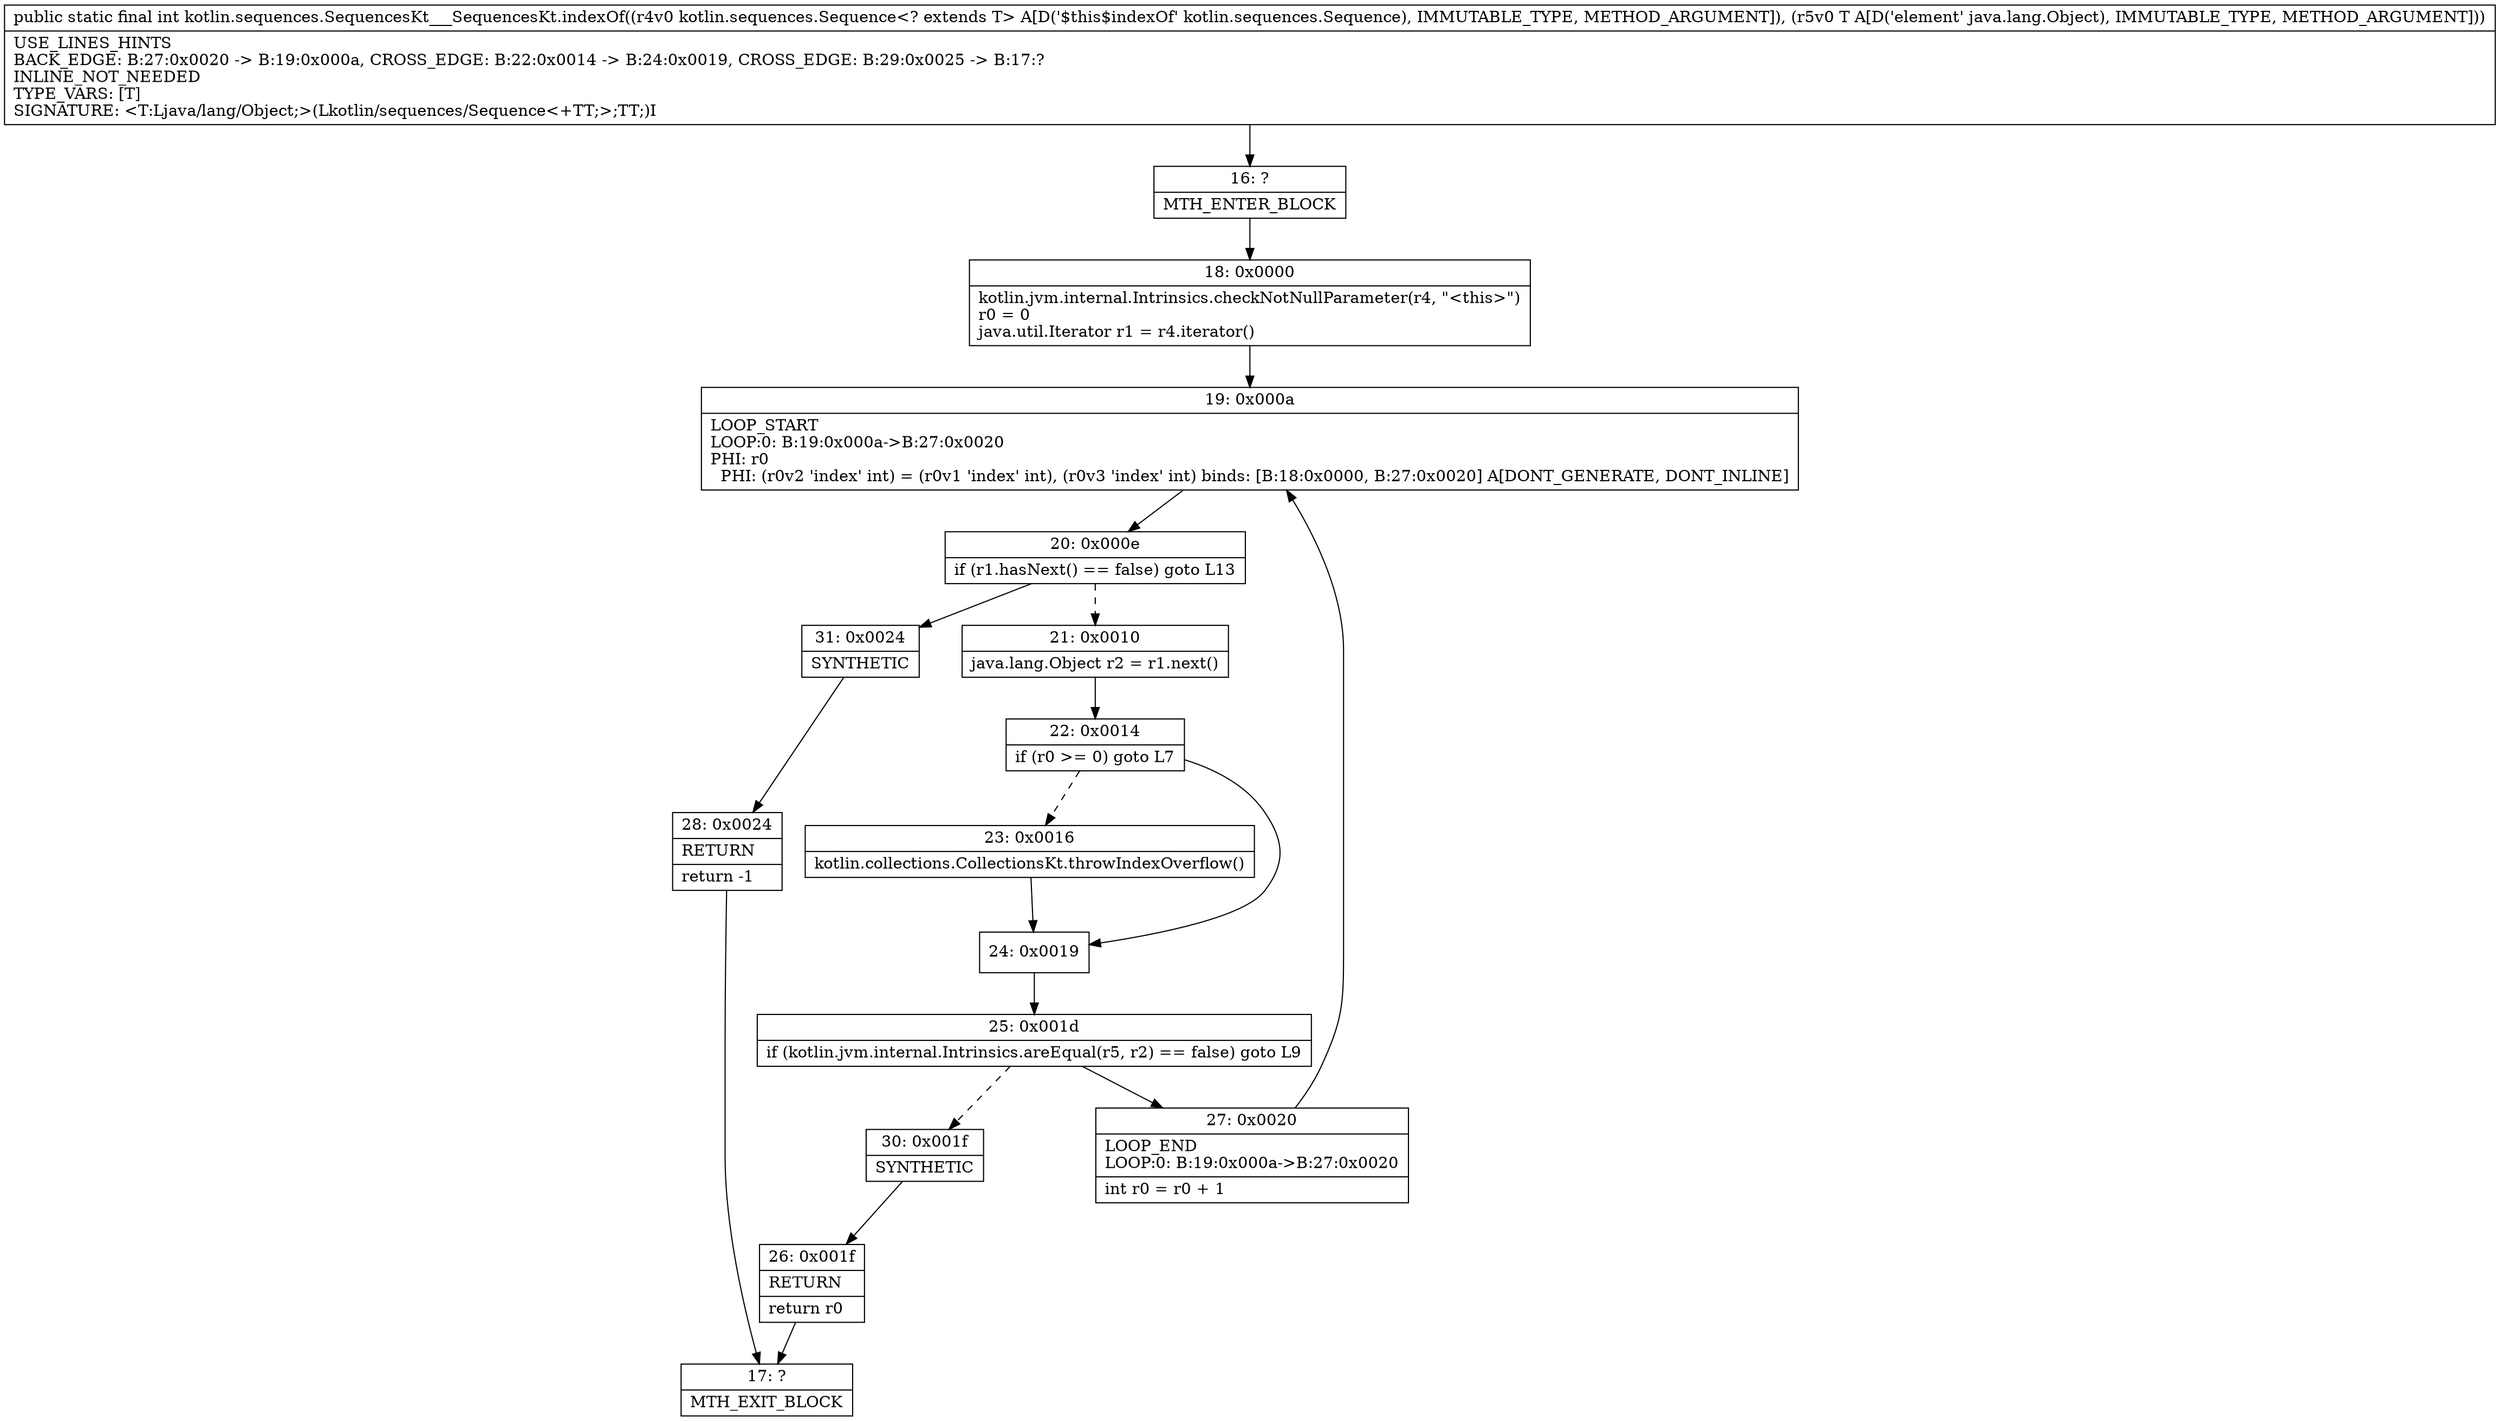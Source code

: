 digraph "CFG forkotlin.sequences.SequencesKt___SequencesKt.indexOf(Lkotlin\/sequences\/Sequence;Ljava\/lang\/Object;)I" {
Node_16 [shape=record,label="{16\:\ ?|MTH_ENTER_BLOCK\l}"];
Node_18 [shape=record,label="{18\:\ 0x0000|kotlin.jvm.internal.Intrinsics.checkNotNullParameter(r4, \"\<this\>\")\lr0 = 0\ljava.util.Iterator r1 = r4.iterator()\l}"];
Node_19 [shape=record,label="{19\:\ 0x000a|LOOP_START\lLOOP:0: B:19:0x000a\-\>B:27:0x0020\lPHI: r0 \l  PHI: (r0v2 'index' int) = (r0v1 'index' int), (r0v3 'index' int) binds: [B:18:0x0000, B:27:0x0020] A[DONT_GENERATE, DONT_INLINE]\l}"];
Node_20 [shape=record,label="{20\:\ 0x000e|if (r1.hasNext() == false) goto L13\l}"];
Node_21 [shape=record,label="{21\:\ 0x0010|java.lang.Object r2 = r1.next()\l}"];
Node_22 [shape=record,label="{22\:\ 0x0014|if (r0 \>= 0) goto L7\l}"];
Node_23 [shape=record,label="{23\:\ 0x0016|kotlin.collections.CollectionsKt.throwIndexOverflow()\l}"];
Node_24 [shape=record,label="{24\:\ 0x0019}"];
Node_25 [shape=record,label="{25\:\ 0x001d|if (kotlin.jvm.internal.Intrinsics.areEqual(r5, r2) == false) goto L9\l}"];
Node_27 [shape=record,label="{27\:\ 0x0020|LOOP_END\lLOOP:0: B:19:0x000a\-\>B:27:0x0020\l|int r0 = r0 + 1\l}"];
Node_30 [shape=record,label="{30\:\ 0x001f|SYNTHETIC\l}"];
Node_26 [shape=record,label="{26\:\ 0x001f|RETURN\l|return r0\l}"];
Node_17 [shape=record,label="{17\:\ ?|MTH_EXIT_BLOCK\l}"];
Node_31 [shape=record,label="{31\:\ 0x0024|SYNTHETIC\l}"];
Node_28 [shape=record,label="{28\:\ 0x0024|RETURN\l|return \-1\l}"];
MethodNode[shape=record,label="{public static final int kotlin.sequences.SequencesKt___SequencesKt.indexOf((r4v0 kotlin.sequences.Sequence\<? extends T\> A[D('$this$indexOf' kotlin.sequences.Sequence), IMMUTABLE_TYPE, METHOD_ARGUMENT]), (r5v0 T A[D('element' java.lang.Object), IMMUTABLE_TYPE, METHOD_ARGUMENT]))  | USE_LINES_HINTS\lBACK_EDGE: B:27:0x0020 \-\> B:19:0x000a, CROSS_EDGE: B:22:0x0014 \-\> B:24:0x0019, CROSS_EDGE: B:29:0x0025 \-\> B:17:?\lINLINE_NOT_NEEDED\lTYPE_VARS: [T]\lSIGNATURE: \<T:Ljava\/lang\/Object;\>(Lkotlin\/sequences\/Sequence\<+TT;\>;TT;)I\l}"];
MethodNode -> Node_16;Node_16 -> Node_18;
Node_18 -> Node_19;
Node_19 -> Node_20;
Node_20 -> Node_21[style=dashed];
Node_20 -> Node_31;
Node_21 -> Node_22;
Node_22 -> Node_23[style=dashed];
Node_22 -> Node_24;
Node_23 -> Node_24;
Node_24 -> Node_25;
Node_25 -> Node_27;
Node_25 -> Node_30[style=dashed];
Node_27 -> Node_19;
Node_30 -> Node_26;
Node_26 -> Node_17;
Node_31 -> Node_28;
Node_28 -> Node_17;
}

